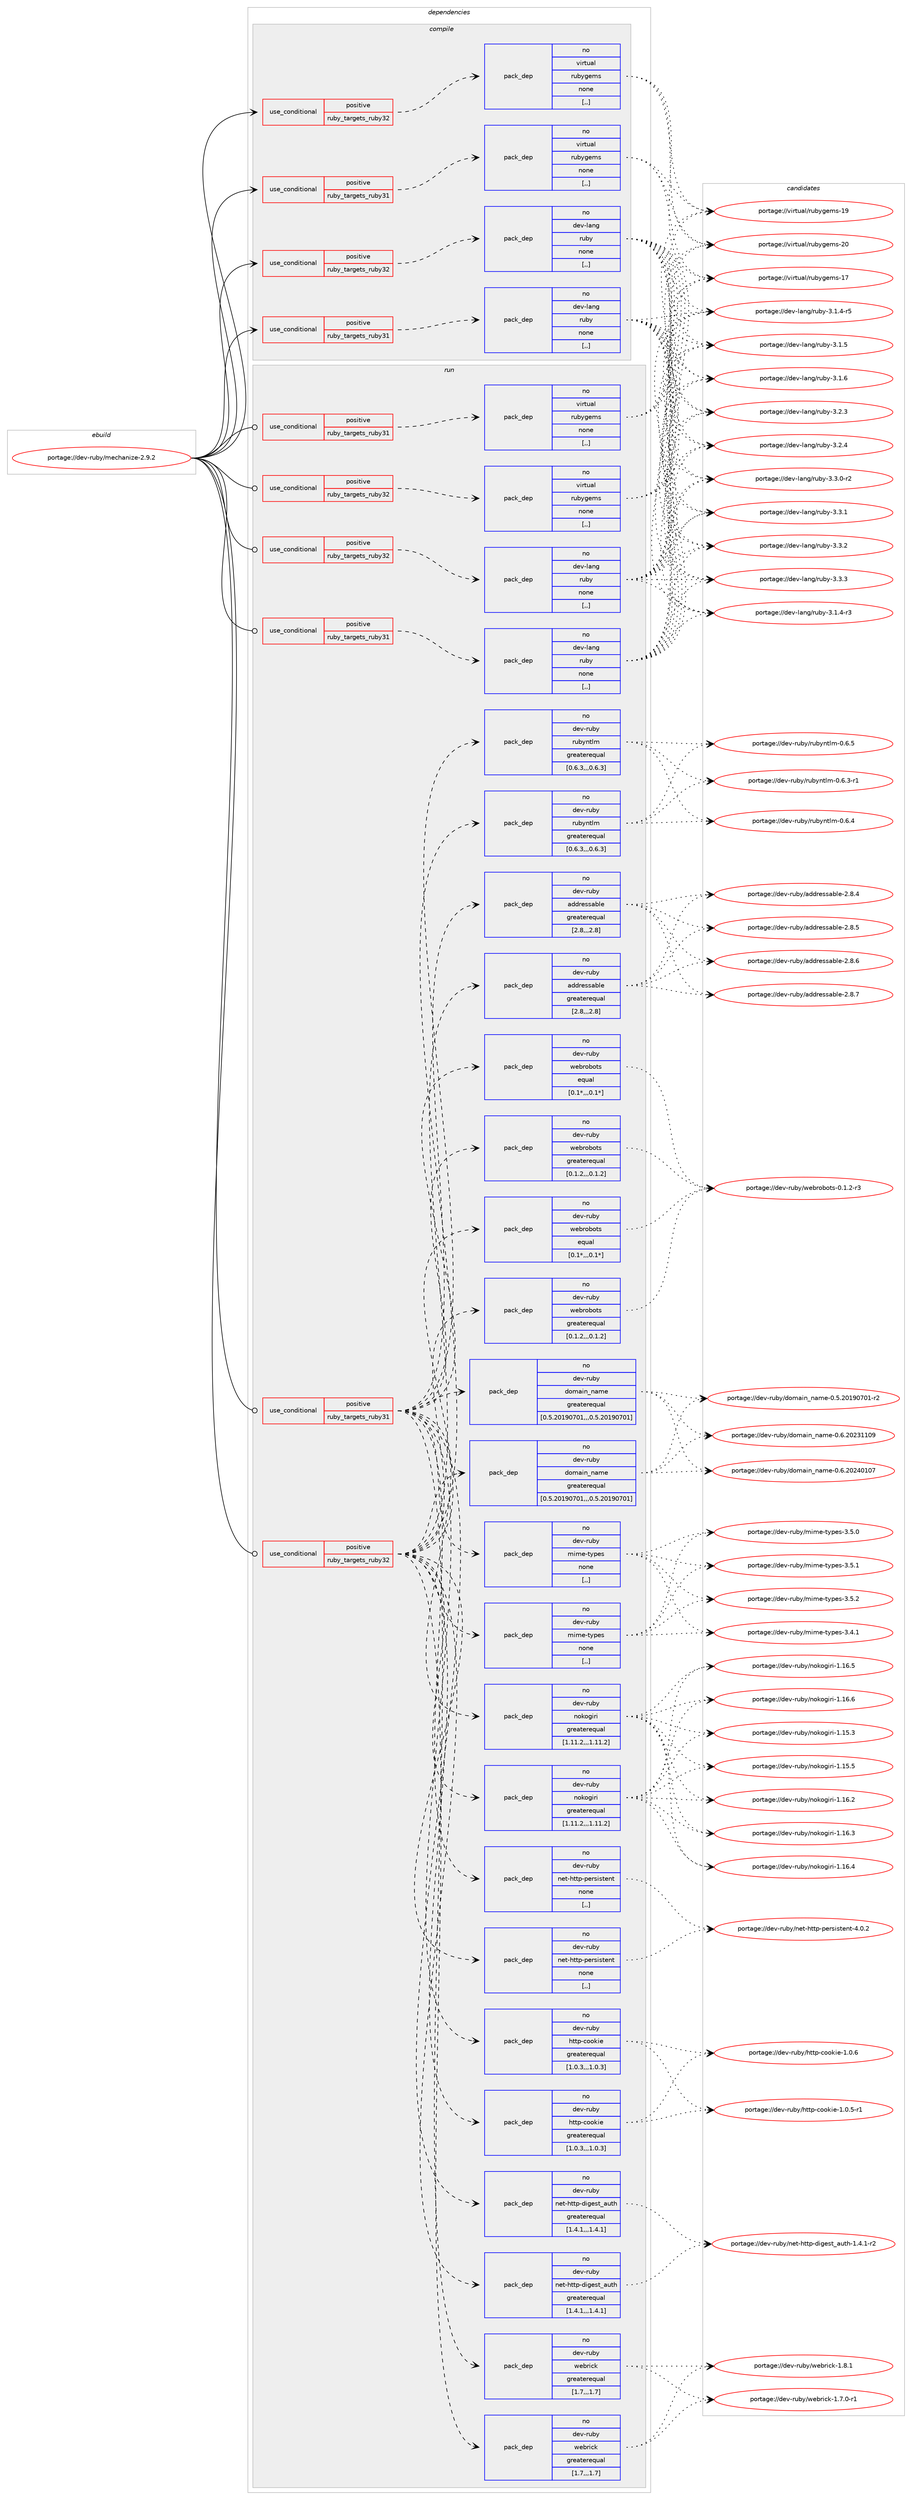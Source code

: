 digraph prolog {

# *************
# Graph options
# *************

newrank=true;
concentrate=true;
compound=true;
graph [rankdir=LR,fontname=Helvetica,fontsize=10,ranksep=1.5];#, ranksep=2.5, nodesep=0.2];
edge  [arrowhead=vee];
node  [fontname=Helvetica,fontsize=10];

# **********
# The ebuild
# **********

subgraph cluster_leftcol {
color=gray;
rank=same;
label=<<i>ebuild</i>>;
id [label="portage://dev-ruby/mechanize-2.9.2", color=red, width=4, href="../dev-ruby/mechanize-2.9.2.svg"];
}

# ****************
# The dependencies
# ****************

subgraph cluster_midcol {
color=gray;
label=<<i>dependencies</i>>;
subgraph cluster_compile {
fillcolor="#eeeeee";
style=filled;
label=<<i>compile</i>>;
subgraph cond49059 {
dependency185458 [label=<<TABLE BORDER="0" CELLBORDER="1" CELLSPACING="0" CELLPADDING="4"><TR><TD ROWSPAN="3" CELLPADDING="10">use_conditional</TD></TR><TR><TD>positive</TD></TR><TR><TD>ruby_targets_ruby31</TD></TR></TABLE>>, shape=none, color=red];
subgraph pack135093 {
dependency185459 [label=<<TABLE BORDER="0" CELLBORDER="1" CELLSPACING="0" CELLPADDING="4" WIDTH="220"><TR><TD ROWSPAN="6" CELLPADDING="30">pack_dep</TD></TR><TR><TD WIDTH="110">no</TD></TR><TR><TD>dev-lang</TD></TR><TR><TD>ruby</TD></TR><TR><TD>none</TD></TR><TR><TD>[,,]</TD></TR></TABLE>>, shape=none, color=blue];
}
dependency185458:e -> dependency185459:w [weight=20,style="dashed",arrowhead="vee"];
}
id:e -> dependency185458:w [weight=20,style="solid",arrowhead="vee"];
subgraph cond49060 {
dependency185460 [label=<<TABLE BORDER="0" CELLBORDER="1" CELLSPACING="0" CELLPADDING="4"><TR><TD ROWSPAN="3" CELLPADDING="10">use_conditional</TD></TR><TR><TD>positive</TD></TR><TR><TD>ruby_targets_ruby31</TD></TR></TABLE>>, shape=none, color=red];
subgraph pack135094 {
dependency185461 [label=<<TABLE BORDER="0" CELLBORDER="1" CELLSPACING="0" CELLPADDING="4" WIDTH="220"><TR><TD ROWSPAN="6" CELLPADDING="30">pack_dep</TD></TR><TR><TD WIDTH="110">no</TD></TR><TR><TD>virtual</TD></TR><TR><TD>rubygems</TD></TR><TR><TD>none</TD></TR><TR><TD>[,,]</TD></TR></TABLE>>, shape=none, color=blue];
}
dependency185460:e -> dependency185461:w [weight=20,style="dashed",arrowhead="vee"];
}
id:e -> dependency185460:w [weight=20,style="solid",arrowhead="vee"];
subgraph cond49061 {
dependency185462 [label=<<TABLE BORDER="0" CELLBORDER="1" CELLSPACING="0" CELLPADDING="4"><TR><TD ROWSPAN="3" CELLPADDING="10">use_conditional</TD></TR><TR><TD>positive</TD></TR><TR><TD>ruby_targets_ruby32</TD></TR></TABLE>>, shape=none, color=red];
subgraph pack135095 {
dependency185463 [label=<<TABLE BORDER="0" CELLBORDER="1" CELLSPACING="0" CELLPADDING="4" WIDTH="220"><TR><TD ROWSPAN="6" CELLPADDING="30">pack_dep</TD></TR><TR><TD WIDTH="110">no</TD></TR><TR><TD>dev-lang</TD></TR><TR><TD>ruby</TD></TR><TR><TD>none</TD></TR><TR><TD>[,,]</TD></TR></TABLE>>, shape=none, color=blue];
}
dependency185462:e -> dependency185463:w [weight=20,style="dashed",arrowhead="vee"];
}
id:e -> dependency185462:w [weight=20,style="solid",arrowhead="vee"];
subgraph cond49062 {
dependency185464 [label=<<TABLE BORDER="0" CELLBORDER="1" CELLSPACING="0" CELLPADDING="4"><TR><TD ROWSPAN="3" CELLPADDING="10">use_conditional</TD></TR><TR><TD>positive</TD></TR><TR><TD>ruby_targets_ruby32</TD></TR></TABLE>>, shape=none, color=red];
subgraph pack135096 {
dependency185465 [label=<<TABLE BORDER="0" CELLBORDER="1" CELLSPACING="0" CELLPADDING="4" WIDTH="220"><TR><TD ROWSPAN="6" CELLPADDING="30">pack_dep</TD></TR><TR><TD WIDTH="110">no</TD></TR><TR><TD>virtual</TD></TR><TR><TD>rubygems</TD></TR><TR><TD>none</TD></TR><TR><TD>[,,]</TD></TR></TABLE>>, shape=none, color=blue];
}
dependency185464:e -> dependency185465:w [weight=20,style="dashed",arrowhead="vee"];
}
id:e -> dependency185464:w [weight=20,style="solid",arrowhead="vee"];
}
subgraph cluster_compileandrun {
fillcolor="#eeeeee";
style=filled;
label=<<i>compile and run</i>>;
}
subgraph cluster_run {
fillcolor="#eeeeee";
style=filled;
label=<<i>run</i>>;
subgraph cond49063 {
dependency185466 [label=<<TABLE BORDER="0" CELLBORDER="1" CELLSPACING="0" CELLPADDING="4"><TR><TD ROWSPAN="3" CELLPADDING="10">use_conditional</TD></TR><TR><TD>positive</TD></TR><TR><TD>ruby_targets_ruby31</TD></TR></TABLE>>, shape=none, color=red];
subgraph pack135097 {
dependency185467 [label=<<TABLE BORDER="0" CELLBORDER="1" CELLSPACING="0" CELLPADDING="4" WIDTH="220"><TR><TD ROWSPAN="6" CELLPADDING="30">pack_dep</TD></TR><TR><TD WIDTH="110">no</TD></TR><TR><TD>dev-lang</TD></TR><TR><TD>ruby</TD></TR><TR><TD>none</TD></TR><TR><TD>[,,]</TD></TR></TABLE>>, shape=none, color=blue];
}
dependency185466:e -> dependency185467:w [weight=20,style="dashed",arrowhead="vee"];
}
id:e -> dependency185466:w [weight=20,style="solid",arrowhead="odot"];
subgraph cond49064 {
dependency185468 [label=<<TABLE BORDER="0" CELLBORDER="1" CELLSPACING="0" CELLPADDING="4"><TR><TD ROWSPAN="3" CELLPADDING="10">use_conditional</TD></TR><TR><TD>positive</TD></TR><TR><TD>ruby_targets_ruby31</TD></TR></TABLE>>, shape=none, color=red];
subgraph pack135098 {
dependency185469 [label=<<TABLE BORDER="0" CELLBORDER="1" CELLSPACING="0" CELLPADDING="4" WIDTH="220"><TR><TD ROWSPAN="6" CELLPADDING="30">pack_dep</TD></TR><TR><TD WIDTH="110">no</TD></TR><TR><TD>dev-ruby</TD></TR><TR><TD>addressable</TD></TR><TR><TD>greaterequal</TD></TR><TR><TD>[2.8,,,2.8]</TD></TR></TABLE>>, shape=none, color=blue];
}
dependency185468:e -> dependency185469:w [weight=20,style="dashed",arrowhead="vee"];
subgraph pack135099 {
dependency185470 [label=<<TABLE BORDER="0" CELLBORDER="1" CELLSPACING="0" CELLPADDING="4" WIDTH="220"><TR><TD ROWSPAN="6" CELLPADDING="30">pack_dep</TD></TR><TR><TD WIDTH="110">no</TD></TR><TR><TD>dev-ruby</TD></TR><TR><TD>domain_name</TD></TR><TR><TD>greaterequal</TD></TR><TR><TD>[0.5.20190701,,,0.5.20190701]</TD></TR></TABLE>>, shape=none, color=blue];
}
dependency185468:e -> dependency185470:w [weight=20,style="dashed",arrowhead="vee"];
subgraph pack135100 {
dependency185471 [label=<<TABLE BORDER="0" CELLBORDER="1" CELLSPACING="0" CELLPADDING="4" WIDTH="220"><TR><TD ROWSPAN="6" CELLPADDING="30">pack_dep</TD></TR><TR><TD WIDTH="110">no</TD></TR><TR><TD>dev-ruby</TD></TR><TR><TD>http-cookie</TD></TR><TR><TD>greaterequal</TD></TR><TR><TD>[1.0.3,,,1.0.3]</TD></TR></TABLE>>, shape=none, color=blue];
}
dependency185468:e -> dependency185471:w [weight=20,style="dashed",arrowhead="vee"];
subgraph pack135101 {
dependency185472 [label=<<TABLE BORDER="0" CELLBORDER="1" CELLSPACING="0" CELLPADDING="4" WIDTH="220"><TR><TD ROWSPAN="6" CELLPADDING="30">pack_dep</TD></TR><TR><TD WIDTH="110">no</TD></TR><TR><TD>dev-ruby</TD></TR><TR><TD>mime-types</TD></TR><TR><TD>none</TD></TR><TR><TD>[,,]</TD></TR></TABLE>>, shape=none, color=blue];
}
dependency185468:e -> dependency185472:w [weight=20,style="dashed",arrowhead="vee"];
subgraph pack135102 {
dependency185473 [label=<<TABLE BORDER="0" CELLBORDER="1" CELLSPACING="0" CELLPADDING="4" WIDTH="220"><TR><TD ROWSPAN="6" CELLPADDING="30">pack_dep</TD></TR><TR><TD WIDTH="110">no</TD></TR><TR><TD>dev-ruby</TD></TR><TR><TD>net-http-digest_auth</TD></TR><TR><TD>greaterequal</TD></TR><TR><TD>[1.4.1,,,1.4.1]</TD></TR></TABLE>>, shape=none, color=blue];
}
dependency185468:e -> dependency185473:w [weight=20,style="dashed",arrowhead="vee"];
subgraph pack135103 {
dependency185474 [label=<<TABLE BORDER="0" CELLBORDER="1" CELLSPACING="0" CELLPADDING="4" WIDTH="220"><TR><TD ROWSPAN="6" CELLPADDING="30">pack_dep</TD></TR><TR><TD WIDTH="110">no</TD></TR><TR><TD>dev-ruby</TD></TR><TR><TD>net-http-persistent</TD></TR><TR><TD>none</TD></TR><TR><TD>[,,]</TD></TR></TABLE>>, shape=none, color=blue];
}
dependency185468:e -> dependency185474:w [weight=20,style="dashed",arrowhead="vee"];
subgraph pack135104 {
dependency185475 [label=<<TABLE BORDER="0" CELLBORDER="1" CELLSPACING="0" CELLPADDING="4" WIDTH="220"><TR><TD ROWSPAN="6" CELLPADDING="30">pack_dep</TD></TR><TR><TD WIDTH="110">no</TD></TR><TR><TD>dev-ruby</TD></TR><TR><TD>nokogiri</TD></TR><TR><TD>greaterequal</TD></TR><TR><TD>[1.11.2,,,1.11.2]</TD></TR></TABLE>>, shape=none, color=blue];
}
dependency185468:e -> dependency185475:w [weight=20,style="dashed",arrowhead="vee"];
subgraph pack135105 {
dependency185476 [label=<<TABLE BORDER="0" CELLBORDER="1" CELLSPACING="0" CELLPADDING="4" WIDTH="220"><TR><TD ROWSPAN="6" CELLPADDING="30">pack_dep</TD></TR><TR><TD WIDTH="110">no</TD></TR><TR><TD>dev-ruby</TD></TR><TR><TD>rubyntlm</TD></TR><TR><TD>greaterequal</TD></TR><TR><TD>[0.6.3,,,0.6.3]</TD></TR></TABLE>>, shape=none, color=blue];
}
dependency185468:e -> dependency185476:w [weight=20,style="dashed",arrowhead="vee"];
subgraph pack135106 {
dependency185477 [label=<<TABLE BORDER="0" CELLBORDER="1" CELLSPACING="0" CELLPADDING="4" WIDTH="220"><TR><TD ROWSPAN="6" CELLPADDING="30">pack_dep</TD></TR><TR><TD WIDTH="110">no</TD></TR><TR><TD>dev-ruby</TD></TR><TR><TD>webrick</TD></TR><TR><TD>greaterequal</TD></TR><TR><TD>[1.7,,,1.7]</TD></TR></TABLE>>, shape=none, color=blue];
}
dependency185468:e -> dependency185477:w [weight=20,style="dashed",arrowhead="vee"];
subgraph pack135107 {
dependency185478 [label=<<TABLE BORDER="0" CELLBORDER="1" CELLSPACING="0" CELLPADDING="4" WIDTH="220"><TR><TD ROWSPAN="6" CELLPADDING="30">pack_dep</TD></TR><TR><TD WIDTH="110">no</TD></TR><TR><TD>dev-ruby</TD></TR><TR><TD>webrobots</TD></TR><TR><TD>greaterequal</TD></TR><TR><TD>[0.1.2,,,0.1.2]</TD></TR></TABLE>>, shape=none, color=blue];
}
dependency185468:e -> dependency185478:w [weight=20,style="dashed",arrowhead="vee"];
subgraph pack135108 {
dependency185479 [label=<<TABLE BORDER="0" CELLBORDER="1" CELLSPACING="0" CELLPADDING="4" WIDTH="220"><TR><TD ROWSPAN="6" CELLPADDING="30">pack_dep</TD></TR><TR><TD WIDTH="110">no</TD></TR><TR><TD>dev-ruby</TD></TR><TR><TD>webrobots</TD></TR><TR><TD>equal</TD></TR><TR><TD>[0.1*,,,0.1*]</TD></TR></TABLE>>, shape=none, color=blue];
}
dependency185468:e -> dependency185479:w [weight=20,style="dashed",arrowhead="vee"];
}
id:e -> dependency185468:w [weight=20,style="solid",arrowhead="odot"];
subgraph cond49065 {
dependency185480 [label=<<TABLE BORDER="0" CELLBORDER="1" CELLSPACING="0" CELLPADDING="4"><TR><TD ROWSPAN="3" CELLPADDING="10">use_conditional</TD></TR><TR><TD>positive</TD></TR><TR><TD>ruby_targets_ruby31</TD></TR></TABLE>>, shape=none, color=red];
subgraph pack135109 {
dependency185481 [label=<<TABLE BORDER="0" CELLBORDER="1" CELLSPACING="0" CELLPADDING="4" WIDTH="220"><TR><TD ROWSPAN="6" CELLPADDING="30">pack_dep</TD></TR><TR><TD WIDTH="110">no</TD></TR><TR><TD>virtual</TD></TR><TR><TD>rubygems</TD></TR><TR><TD>none</TD></TR><TR><TD>[,,]</TD></TR></TABLE>>, shape=none, color=blue];
}
dependency185480:e -> dependency185481:w [weight=20,style="dashed",arrowhead="vee"];
}
id:e -> dependency185480:w [weight=20,style="solid",arrowhead="odot"];
subgraph cond49066 {
dependency185482 [label=<<TABLE BORDER="0" CELLBORDER="1" CELLSPACING="0" CELLPADDING="4"><TR><TD ROWSPAN="3" CELLPADDING="10">use_conditional</TD></TR><TR><TD>positive</TD></TR><TR><TD>ruby_targets_ruby32</TD></TR></TABLE>>, shape=none, color=red];
subgraph pack135110 {
dependency185483 [label=<<TABLE BORDER="0" CELLBORDER="1" CELLSPACING="0" CELLPADDING="4" WIDTH="220"><TR><TD ROWSPAN="6" CELLPADDING="30">pack_dep</TD></TR><TR><TD WIDTH="110">no</TD></TR><TR><TD>dev-lang</TD></TR><TR><TD>ruby</TD></TR><TR><TD>none</TD></TR><TR><TD>[,,]</TD></TR></TABLE>>, shape=none, color=blue];
}
dependency185482:e -> dependency185483:w [weight=20,style="dashed",arrowhead="vee"];
}
id:e -> dependency185482:w [weight=20,style="solid",arrowhead="odot"];
subgraph cond49067 {
dependency185484 [label=<<TABLE BORDER="0" CELLBORDER="1" CELLSPACING="0" CELLPADDING="4"><TR><TD ROWSPAN="3" CELLPADDING="10">use_conditional</TD></TR><TR><TD>positive</TD></TR><TR><TD>ruby_targets_ruby32</TD></TR></TABLE>>, shape=none, color=red];
subgraph pack135111 {
dependency185485 [label=<<TABLE BORDER="0" CELLBORDER="1" CELLSPACING="0" CELLPADDING="4" WIDTH="220"><TR><TD ROWSPAN="6" CELLPADDING="30">pack_dep</TD></TR><TR><TD WIDTH="110">no</TD></TR><TR><TD>dev-ruby</TD></TR><TR><TD>addressable</TD></TR><TR><TD>greaterequal</TD></TR><TR><TD>[2.8,,,2.8]</TD></TR></TABLE>>, shape=none, color=blue];
}
dependency185484:e -> dependency185485:w [weight=20,style="dashed",arrowhead="vee"];
subgraph pack135112 {
dependency185486 [label=<<TABLE BORDER="0" CELLBORDER="1" CELLSPACING="0" CELLPADDING="4" WIDTH="220"><TR><TD ROWSPAN="6" CELLPADDING="30">pack_dep</TD></TR><TR><TD WIDTH="110">no</TD></TR><TR><TD>dev-ruby</TD></TR><TR><TD>domain_name</TD></TR><TR><TD>greaterequal</TD></TR><TR><TD>[0.5.20190701,,,0.5.20190701]</TD></TR></TABLE>>, shape=none, color=blue];
}
dependency185484:e -> dependency185486:w [weight=20,style="dashed",arrowhead="vee"];
subgraph pack135113 {
dependency185487 [label=<<TABLE BORDER="0" CELLBORDER="1" CELLSPACING="0" CELLPADDING="4" WIDTH="220"><TR><TD ROWSPAN="6" CELLPADDING="30">pack_dep</TD></TR><TR><TD WIDTH="110">no</TD></TR><TR><TD>dev-ruby</TD></TR><TR><TD>http-cookie</TD></TR><TR><TD>greaterequal</TD></TR><TR><TD>[1.0.3,,,1.0.3]</TD></TR></TABLE>>, shape=none, color=blue];
}
dependency185484:e -> dependency185487:w [weight=20,style="dashed",arrowhead="vee"];
subgraph pack135114 {
dependency185488 [label=<<TABLE BORDER="0" CELLBORDER="1" CELLSPACING="0" CELLPADDING="4" WIDTH="220"><TR><TD ROWSPAN="6" CELLPADDING="30">pack_dep</TD></TR><TR><TD WIDTH="110">no</TD></TR><TR><TD>dev-ruby</TD></TR><TR><TD>mime-types</TD></TR><TR><TD>none</TD></TR><TR><TD>[,,]</TD></TR></TABLE>>, shape=none, color=blue];
}
dependency185484:e -> dependency185488:w [weight=20,style="dashed",arrowhead="vee"];
subgraph pack135115 {
dependency185489 [label=<<TABLE BORDER="0" CELLBORDER="1" CELLSPACING="0" CELLPADDING="4" WIDTH="220"><TR><TD ROWSPAN="6" CELLPADDING="30">pack_dep</TD></TR><TR><TD WIDTH="110">no</TD></TR><TR><TD>dev-ruby</TD></TR><TR><TD>net-http-digest_auth</TD></TR><TR><TD>greaterequal</TD></TR><TR><TD>[1.4.1,,,1.4.1]</TD></TR></TABLE>>, shape=none, color=blue];
}
dependency185484:e -> dependency185489:w [weight=20,style="dashed",arrowhead="vee"];
subgraph pack135116 {
dependency185490 [label=<<TABLE BORDER="0" CELLBORDER="1" CELLSPACING="0" CELLPADDING="4" WIDTH="220"><TR><TD ROWSPAN="6" CELLPADDING="30">pack_dep</TD></TR><TR><TD WIDTH="110">no</TD></TR><TR><TD>dev-ruby</TD></TR><TR><TD>net-http-persistent</TD></TR><TR><TD>none</TD></TR><TR><TD>[,,]</TD></TR></TABLE>>, shape=none, color=blue];
}
dependency185484:e -> dependency185490:w [weight=20,style="dashed",arrowhead="vee"];
subgraph pack135117 {
dependency185491 [label=<<TABLE BORDER="0" CELLBORDER="1" CELLSPACING="0" CELLPADDING="4" WIDTH="220"><TR><TD ROWSPAN="6" CELLPADDING="30">pack_dep</TD></TR><TR><TD WIDTH="110">no</TD></TR><TR><TD>dev-ruby</TD></TR><TR><TD>nokogiri</TD></TR><TR><TD>greaterequal</TD></TR><TR><TD>[1.11.2,,,1.11.2]</TD></TR></TABLE>>, shape=none, color=blue];
}
dependency185484:e -> dependency185491:w [weight=20,style="dashed",arrowhead="vee"];
subgraph pack135118 {
dependency185492 [label=<<TABLE BORDER="0" CELLBORDER="1" CELLSPACING="0" CELLPADDING="4" WIDTH="220"><TR><TD ROWSPAN="6" CELLPADDING="30">pack_dep</TD></TR><TR><TD WIDTH="110">no</TD></TR><TR><TD>dev-ruby</TD></TR><TR><TD>rubyntlm</TD></TR><TR><TD>greaterequal</TD></TR><TR><TD>[0.6.3,,,0.6.3]</TD></TR></TABLE>>, shape=none, color=blue];
}
dependency185484:e -> dependency185492:w [weight=20,style="dashed",arrowhead="vee"];
subgraph pack135119 {
dependency185493 [label=<<TABLE BORDER="0" CELLBORDER="1" CELLSPACING="0" CELLPADDING="4" WIDTH="220"><TR><TD ROWSPAN="6" CELLPADDING="30">pack_dep</TD></TR><TR><TD WIDTH="110">no</TD></TR><TR><TD>dev-ruby</TD></TR><TR><TD>webrick</TD></TR><TR><TD>greaterequal</TD></TR><TR><TD>[1.7,,,1.7]</TD></TR></TABLE>>, shape=none, color=blue];
}
dependency185484:e -> dependency185493:w [weight=20,style="dashed",arrowhead="vee"];
subgraph pack135120 {
dependency185494 [label=<<TABLE BORDER="0" CELLBORDER="1" CELLSPACING="0" CELLPADDING="4" WIDTH="220"><TR><TD ROWSPAN="6" CELLPADDING="30">pack_dep</TD></TR><TR><TD WIDTH="110">no</TD></TR><TR><TD>dev-ruby</TD></TR><TR><TD>webrobots</TD></TR><TR><TD>greaterequal</TD></TR><TR><TD>[0.1.2,,,0.1.2]</TD></TR></TABLE>>, shape=none, color=blue];
}
dependency185484:e -> dependency185494:w [weight=20,style="dashed",arrowhead="vee"];
subgraph pack135121 {
dependency185495 [label=<<TABLE BORDER="0" CELLBORDER="1" CELLSPACING="0" CELLPADDING="4" WIDTH="220"><TR><TD ROWSPAN="6" CELLPADDING="30">pack_dep</TD></TR><TR><TD WIDTH="110">no</TD></TR><TR><TD>dev-ruby</TD></TR><TR><TD>webrobots</TD></TR><TR><TD>equal</TD></TR><TR><TD>[0.1*,,,0.1*]</TD></TR></TABLE>>, shape=none, color=blue];
}
dependency185484:e -> dependency185495:w [weight=20,style="dashed",arrowhead="vee"];
}
id:e -> dependency185484:w [weight=20,style="solid",arrowhead="odot"];
subgraph cond49068 {
dependency185496 [label=<<TABLE BORDER="0" CELLBORDER="1" CELLSPACING="0" CELLPADDING="4"><TR><TD ROWSPAN="3" CELLPADDING="10">use_conditional</TD></TR><TR><TD>positive</TD></TR><TR><TD>ruby_targets_ruby32</TD></TR></TABLE>>, shape=none, color=red];
subgraph pack135122 {
dependency185497 [label=<<TABLE BORDER="0" CELLBORDER="1" CELLSPACING="0" CELLPADDING="4" WIDTH="220"><TR><TD ROWSPAN="6" CELLPADDING="30">pack_dep</TD></TR><TR><TD WIDTH="110">no</TD></TR><TR><TD>virtual</TD></TR><TR><TD>rubygems</TD></TR><TR><TD>none</TD></TR><TR><TD>[,,]</TD></TR></TABLE>>, shape=none, color=blue];
}
dependency185496:e -> dependency185497:w [weight=20,style="dashed",arrowhead="vee"];
}
id:e -> dependency185496:w [weight=20,style="solid",arrowhead="odot"];
}
}

# **************
# The candidates
# **************

subgraph cluster_choices {
rank=same;
color=gray;
label=<<i>candidates</i>>;

subgraph choice135093 {
color=black;
nodesep=1;
choice100101118451089711010347114117981214551464946524511451 [label="portage://dev-lang/ruby-3.1.4-r3", color=red, width=4,href="../dev-lang/ruby-3.1.4-r3.svg"];
choice100101118451089711010347114117981214551464946524511453 [label="portage://dev-lang/ruby-3.1.4-r5", color=red, width=4,href="../dev-lang/ruby-3.1.4-r5.svg"];
choice10010111845108971101034711411798121455146494653 [label="portage://dev-lang/ruby-3.1.5", color=red, width=4,href="../dev-lang/ruby-3.1.5.svg"];
choice10010111845108971101034711411798121455146494654 [label="portage://dev-lang/ruby-3.1.6", color=red, width=4,href="../dev-lang/ruby-3.1.6.svg"];
choice10010111845108971101034711411798121455146504651 [label="portage://dev-lang/ruby-3.2.3", color=red, width=4,href="../dev-lang/ruby-3.2.3.svg"];
choice10010111845108971101034711411798121455146504652 [label="portage://dev-lang/ruby-3.2.4", color=red, width=4,href="../dev-lang/ruby-3.2.4.svg"];
choice100101118451089711010347114117981214551465146484511450 [label="portage://dev-lang/ruby-3.3.0-r2", color=red, width=4,href="../dev-lang/ruby-3.3.0-r2.svg"];
choice10010111845108971101034711411798121455146514649 [label="portage://dev-lang/ruby-3.3.1", color=red, width=4,href="../dev-lang/ruby-3.3.1.svg"];
choice10010111845108971101034711411798121455146514650 [label="portage://dev-lang/ruby-3.3.2", color=red, width=4,href="../dev-lang/ruby-3.3.2.svg"];
choice10010111845108971101034711411798121455146514651 [label="portage://dev-lang/ruby-3.3.3", color=red, width=4,href="../dev-lang/ruby-3.3.3.svg"];
dependency185459:e -> choice100101118451089711010347114117981214551464946524511451:w [style=dotted,weight="100"];
dependency185459:e -> choice100101118451089711010347114117981214551464946524511453:w [style=dotted,weight="100"];
dependency185459:e -> choice10010111845108971101034711411798121455146494653:w [style=dotted,weight="100"];
dependency185459:e -> choice10010111845108971101034711411798121455146494654:w [style=dotted,weight="100"];
dependency185459:e -> choice10010111845108971101034711411798121455146504651:w [style=dotted,weight="100"];
dependency185459:e -> choice10010111845108971101034711411798121455146504652:w [style=dotted,weight="100"];
dependency185459:e -> choice100101118451089711010347114117981214551465146484511450:w [style=dotted,weight="100"];
dependency185459:e -> choice10010111845108971101034711411798121455146514649:w [style=dotted,weight="100"];
dependency185459:e -> choice10010111845108971101034711411798121455146514650:w [style=dotted,weight="100"];
dependency185459:e -> choice10010111845108971101034711411798121455146514651:w [style=dotted,weight="100"];
}
subgraph choice135094 {
color=black;
nodesep=1;
choice118105114116117971084711411798121103101109115454955 [label="portage://virtual/rubygems-17", color=red, width=4,href="../virtual/rubygems-17.svg"];
choice118105114116117971084711411798121103101109115454957 [label="portage://virtual/rubygems-19", color=red, width=4,href="../virtual/rubygems-19.svg"];
choice118105114116117971084711411798121103101109115455048 [label="portage://virtual/rubygems-20", color=red, width=4,href="../virtual/rubygems-20.svg"];
dependency185461:e -> choice118105114116117971084711411798121103101109115454955:w [style=dotted,weight="100"];
dependency185461:e -> choice118105114116117971084711411798121103101109115454957:w [style=dotted,weight="100"];
dependency185461:e -> choice118105114116117971084711411798121103101109115455048:w [style=dotted,weight="100"];
}
subgraph choice135095 {
color=black;
nodesep=1;
choice100101118451089711010347114117981214551464946524511451 [label="portage://dev-lang/ruby-3.1.4-r3", color=red, width=4,href="../dev-lang/ruby-3.1.4-r3.svg"];
choice100101118451089711010347114117981214551464946524511453 [label="portage://dev-lang/ruby-3.1.4-r5", color=red, width=4,href="../dev-lang/ruby-3.1.4-r5.svg"];
choice10010111845108971101034711411798121455146494653 [label="portage://dev-lang/ruby-3.1.5", color=red, width=4,href="../dev-lang/ruby-3.1.5.svg"];
choice10010111845108971101034711411798121455146494654 [label="portage://dev-lang/ruby-3.1.6", color=red, width=4,href="../dev-lang/ruby-3.1.6.svg"];
choice10010111845108971101034711411798121455146504651 [label="portage://dev-lang/ruby-3.2.3", color=red, width=4,href="../dev-lang/ruby-3.2.3.svg"];
choice10010111845108971101034711411798121455146504652 [label="portage://dev-lang/ruby-3.2.4", color=red, width=4,href="../dev-lang/ruby-3.2.4.svg"];
choice100101118451089711010347114117981214551465146484511450 [label="portage://dev-lang/ruby-3.3.0-r2", color=red, width=4,href="../dev-lang/ruby-3.3.0-r2.svg"];
choice10010111845108971101034711411798121455146514649 [label="portage://dev-lang/ruby-3.3.1", color=red, width=4,href="../dev-lang/ruby-3.3.1.svg"];
choice10010111845108971101034711411798121455146514650 [label="portage://dev-lang/ruby-3.3.2", color=red, width=4,href="../dev-lang/ruby-3.3.2.svg"];
choice10010111845108971101034711411798121455146514651 [label="portage://dev-lang/ruby-3.3.3", color=red, width=4,href="../dev-lang/ruby-3.3.3.svg"];
dependency185463:e -> choice100101118451089711010347114117981214551464946524511451:w [style=dotted,weight="100"];
dependency185463:e -> choice100101118451089711010347114117981214551464946524511453:w [style=dotted,weight="100"];
dependency185463:e -> choice10010111845108971101034711411798121455146494653:w [style=dotted,weight="100"];
dependency185463:e -> choice10010111845108971101034711411798121455146494654:w [style=dotted,weight="100"];
dependency185463:e -> choice10010111845108971101034711411798121455146504651:w [style=dotted,weight="100"];
dependency185463:e -> choice10010111845108971101034711411798121455146504652:w [style=dotted,weight="100"];
dependency185463:e -> choice100101118451089711010347114117981214551465146484511450:w [style=dotted,weight="100"];
dependency185463:e -> choice10010111845108971101034711411798121455146514649:w [style=dotted,weight="100"];
dependency185463:e -> choice10010111845108971101034711411798121455146514650:w [style=dotted,weight="100"];
dependency185463:e -> choice10010111845108971101034711411798121455146514651:w [style=dotted,weight="100"];
}
subgraph choice135096 {
color=black;
nodesep=1;
choice118105114116117971084711411798121103101109115454955 [label="portage://virtual/rubygems-17", color=red, width=4,href="../virtual/rubygems-17.svg"];
choice118105114116117971084711411798121103101109115454957 [label="portage://virtual/rubygems-19", color=red, width=4,href="../virtual/rubygems-19.svg"];
choice118105114116117971084711411798121103101109115455048 [label="portage://virtual/rubygems-20", color=red, width=4,href="../virtual/rubygems-20.svg"];
dependency185465:e -> choice118105114116117971084711411798121103101109115454955:w [style=dotted,weight="100"];
dependency185465:e -> choice118105114116117971084711411798121103101109115454957:w [style=dotted,weight="100"];
dependency185465:e -> choice118105114116117971084711411798121103101109115455048:w [style=dotted,weight="100"];
}
subgraph choice135097 {
color=black;
nodesep=1;
choice100101118451089711010347114117981214551464946524511451 [label="portage://dev-lang/ruby-3.1.4-r3", color=red, width=4,href="../dev-lang/ruby-3.1.4-r3.svg"];
choice100101118451089711010347114117981214551464946524511453 [label="portage://dev-lang/ruby-3.1.4-r5", color=red, width=4,href="../dev-lang/ruby-3.1.4-r5.svg"];
choice10010111845108971101034711411798121455146494653 [label="portage://dev-lang/ruby-3.1.5", color=red, width=4,href="../dev-lang/ruby-3.1.5.svg"];
choice10010111845108971101034711411798121455146494654 [label="portage://dev-lang/ruby-3.1.6", color=red, width=4,href="../dev-lang/ruby-3.1.6.svg"];
choice10010111845108971101034711411798121455146504651 [label="portage://dev-lang/ruby-3.2.3", color=red, width=4,href="../dev-lang/ruby-3.2.3.svg"];
choice10010111845108971101034711411798121455146504652 [label="portage://dev-lang/ruby-3.2.4", color=red, width=4,href="../dev-lang/ruby-3.2.4.svg"];
choice100101118451089711010347114117981214551465146484511450 [label="portage://dev-lang/ruby-3.3.0-r2", color=red, width=4,href="../dev-lang/ruby-3.3.0-r2.svg"];
choice10010111845108971101034711411798121455146514649 [label="portage://dev-lang/ruby-3.3.1", color=red, width=4,href="../dev-lang/ruby-3.3.1.svg"];
choice10010111845108971101034711411798121455146514650 [label="portage://dev-lang/ruby-3.3.2", color=red, width=4,href="../dev-lang/ruby-3.3.2.svg"];
choice10010111845108971101034711411798121455146514651 [label="portage://dev-lang/ruby-3.3.3", color=red, width=4,href="../dev-lang/ruby-3.3.3.svg"];
dependency185467:e -> choice100101118451089711010347114117981214551464946524511451:w [style=dotted,weight="100"];
dependency185467:e -> choice100101118451089711010347114117981214551464946524511453:w [style=dotted,weight="100"];
dependency185467:e -> choice10010111845108971101034711411798121455146494653:w [style=dotted,weight="100"];
dependency185467:e -> choice10010111845108971101034711411798121455146494654:w [style=dotted,weight="100"];
dependency185467:e -> choice10010111845108971101034711411798121455146504651:w [style=dotted,weight="100"];
dependency185467:e -> choice10010111845108971101034711411798121455146504652:w [style=dotted,weight="100"];
dependency185467:e -> choice100101118451089711010347114117981214551465146484511450:w [style=dotted,weight="100"];
dependency185467:e -> choice10010111845108971101034711411798121455146514649:w [style=dotted,weight="100"];
dependency185467:e -> choice10010111845108971101034711411798121455146514650:w [style=dotted,weight="100"];
dependency185467:e -> choice10010111845108971101034711411798121455146514651:w [style=dotted,weight="100"];
}
subgraph choice135098 {
color=black;
nodesep=1;
choice100101118451141179812147971001001141011151159798108101455046564652 [label="portage://dev-ruby/addressable-2.8.4", color=red, width=4,href="../dev-ruby/addressable-2.8.4.svg"];
choice100101118451141179812147971001001141011151159798108101455046564653 [label="portage://dev-ruby/addressable-2.8.5", color=red, width=4,href="../dev-ruby/addressable-2.8.5.svg"];
choice100101118451141179812147971001001141011151159798108101455046564654 [label="portage://dev-ruby/addressable-2.8.6", color=red, width=4,href="../dev-ruby/addressable-2.8.6.svg"];
choice100101118451141179812147971001001141011151159798108101455046564655 [label="portage://dev-ruby/addressable-2.8.7", color=red, width=4,href="../dev-ruby/addressable-2.8.7.svg"];
dependency185469:e -> choice100101118451141179812147971001001141011151159798108101455046564652:w [style=dotted,weight="100"];
dependency185469:e -> choice100101118451141179812147971001001141011151159798108101455046564653:w [style=dotted,weight="100"];
dependency185469:e -> choice100101118451141179812147971001001141011151159798108101455046564654:w [style=dotted,weight="100"];
dependency185469:e -> choice100101118451141179812147971001001141011151159798108101455046564655:w [style=dotted,weight="100"];
}
subgraph choice135099 {
color=black;
nodesep=1;
choice100101118451141179812147100111109971051109511097109101454846534650484957485548494511450 [label="portage://dev-ruby/domain_name-0.5.20190701-r2", color=red, width=4,href="../dev-ruby/domain_name-0.5.20190701-r2.svg"];
choice10010111845114117981214710011110997105110951109710910145484654465048505149494857 [label="portage://dev-ruby/domain_name-0.6.20231109", color=red, width=4,href="../dev-ruby/domain_name-0.6.20231109.svg"];
choice10010111845114117981214710011110997105110951109710910145484654465048505248494855 [label="portage://dev-ruby/domain_name-0.6.20240107", color=red, width=4,href="../dev-ruby/domain_name-0.6.20240107.svg"];
dependency185470:e -> choice100101118451141179812147100111109971051109511097109101454846534650484957485548494511450:w [style=dotted,weight="100"];
dependency185470:e -> choice10010111845114117981214710011110997105110951109710910145484654465048505149494857:w [style=dotted,weight="100"];
dependency185470:e -> choice10010111845114117981214710011110997105110951109710910145484654465048505248494855:w [style=dotted,weight="100"];
}
subgraph choice135100 {
color=black;
nodesep=1;
choice10010111845114117981214710411611611245991111111071051014549464846534511449 [label="portage://dev-ruby/http-cookie-1.0.5-r1", color=red, width=4,href="../dev-ruby/http-cookie-1.0.5-r1.svg"];
choice1001011184511411798121471041161161124599111111107105101454946484654 [label="portage://dev-ruby/http-cookie-1.0.6", color=red, width=4,href="../dev-ruby/http-cookie-1.0.6.svg"];
dependency185471:e -> choice10010111845114117981214710411611611245991111111071051014549464846534511449:w [style=dotted,weight="100"];
dependency185471:e -> choice1001011184511411798121471041161161124599111111107105101454946484654:w [style=dotted,weight="100"];
}
subgraph choice135101 {
color=black;
nodesep=1;
choice10010111845114117981214710910510910145116121112101115455146524649 [label="portage://dev-ruby/mime-types-3.4.1", color=red, width=4,href="../dev-ruby/mime-types-3.4.1.svg"];
choice10010111845114117981214710910510910145116121112101115455146534648 [label="portage://dev-ruby/mime-types-3.5.0", color=red, width=4,href="../dev-ruby/mime-types-3.5.0.svg"];
choice10010111845114117981214710910510910145116121112101115455146534649 [label="portage://dev-ruby/mime-types-3.5.1", color=red, width=4,href="../dev-ruby/mime-types-3.5.1.svg"];
choice10010111845114117981214710910510910145116121112101115455146534650 [label="portage://dev-ruby/mime-types-3.5.2", color=red, width=4,href="../dev-ruby/mime-types-3.5.2.svg"];
dependency185472:e -> choice10010111845114117981214710910510910145116121112101115455146524649:w [style=dotted,weight="100"];
dependency185472:e -> choice10010111845114117981214710910510910145116121112101115455146534648:w [style=dotted,weight="100"];
dependency185472:e -> choice10010111845114117981214710910510910145116121112101115455146534649:w [style=dotted,weight="100"];
dependency185472:e -> choice10010111845114117981214710910510910145116121112101115455146534650:w [style=dotted,weight="100"];
}
subgraph choice135102 {
color=black;
nodesep=1;
choice100101118451141179812147110101116451041161161124510010510310111511695971171161044549465246494511450 [label="portage://dev-ruby/net-http-digest_auth-1.4.1-r2", color=red, width=4,href="../dev-ruby/net-http-digest_auth-1.4.1-r2.svg"];
dependency185473:e -> choice100101118451141179812147110101116451041161161124510010510310111511695971171161044549465246494511450:w [style=dotted,weight="100"];
}
subgraph choice135103 {
color=black;
nodesep=1;
choice1001011184511411798121471101011164510411611611245112101114115105115116101110116455246484650 [label="portage://dev-ruby/net-http-persistent-4.0.2", color=red, width=4,href="../dev-ruby/net-http-persistent-4.0.2.svg"];
dependency185474:e -> choice1001011184511411798121471101011164510411611611245112101114115105115116101110116455246484650:w [style=dotted,weight="100"];
}
subgraph choice135104 {
color=black;
nodesep=1;
choice10010111845114117981214711011110711110310511410545494649534651 [label="portage://dev-ruby/nokogiri-1.15.3", color=red, width=4,href="../dev-ruby/nokogiri-1.15.3.svg"];
choice10010111845114117981214711011110711110310511410545494649534653 [label="portage://dev-ruby/nokogiri-1.15.5", color=red, width=4,href="../dev-ruby/nokogiri-1.15.5.svg"];
choice10010111845114117981214711011110711110310511410545494649544650 [label="portage://dev-ruby/nokogiri-1.16.2", color=red, width=4,href="../dev-ruby/nokogiri-1.16.2.svg"];
choice10010111845114117981214711011110711110310511410545494649544651 [label="portage://dev-ruby/nokogiri-1.16.3", color=red, width=4,href="../dev-ruby/nokogiri-1.16.3.svg"];
choice10010111845114117981214711011110711110310511410545494649544652 [label="portage://dev-ruby/nokogiri-1.16.4", color=red, width=4,href="../dev-ruby/nokogiri-1.16.4.svg"];
choice10010111845114117981214711011110711110310511410545494649544653 [label="portage://dev-ruby/nokogiri-1.16.5", color=red, width=4,href="../dev-ruby/nokogiri-1.16.5.svg"];
choice10010111845114117981214711011110711110310511410545494649544654 [label="portage://dev-ruby/nokogiri-1.16.6", color=red, width=4,href="../dev-ruby/nokogiri-1.16.6.svg"];
dependency185475:e -> choice10010111845114117981214711011110711110310511410545494649534651:w [style=dotted,weight="100"];
dependency185475:e -> choice10010111845114117981214711011110711110310511410545494649534653:w [style=dotted,weight="100"];
dependency185475:e -> choice10010111845114117981214711011110711110310511410545494649544650:w [style=dotted,weight="100"];
dependency185475:e -> choice10010111845114117981214711011110711110310511410545494649544651:w [style=dotted,weight="100"];
dependency185475:e -> choice10010111845114117981214711011110711110310511410545494649544652:w [style=dotted,weight="100"];
dependency185475:e -> choice10010111845114117981214711011110711110310511410545494649544653:w [style=dotted,weight="100"];
dependency185475:e -> choice10010111845114117981214711011110711110310511410545494649544654:w [style=dotted,weight="100"];
}
subgraph choice135105 {
color=black;
nodesep=1;
choice100101118451141179812147114117981211101161081094548465446514511449 [label="portage://dev-ruby/rubyntlm-0.6.3-r1", color=red, width=4,href="../dev-ruby/rubyntlm-0.6.3-r1.svg"];
choice10010111845114117981214711411798121110116108109454846544652 [label="portage://dev-ruby/rubyntlm-0.6.4", color=red, width=4,href="../dev-ruby/rubyntlm-0.6.4.svg"];
choice10010111845114117981214711411798121110116108109454846544653 [label="portage://dev-ruby/rubyntlm-0.6.5", color=red, width=4,href="../dev-ruby/rubyntlm-0.6.5.svg"];
dependency185476:e -> choice100101118451141179812147114117981211101161081094548465446514511449:w [style=dotted,weight="100"];
dependency185476:e -> choice10010111845114117981214711411798121110116108109454846544652:w [style=dotted,weight="100"];
dependency185476:e -> choice10010111845114117981214711411798121110116108109454846544653:w [style=dotted,weight="100"];
}
subgraph choice135106 {
color=black;
nodesep=1;
choice10010111845114117981214711910198114105991074549465546484511449 [label="portage://dev-ruby/webrick-1.7.0-r1", color=red, width=4,href="../dev-ruby/webrick-1.7.0-r1.svg"];
choice1001011184511411798121471191019811410599107454946564649 [label="portage://dev-ruby/webrick-1.8.1", color=red, width=4,href="../dev-ruby/webrick-1.8.1.svg"];
dependency185477:e -> choice10010111845114117981214711910198114105991074549465546484511449:w [style=dotted,weight="100"];
dependency185477:e -> choice1001011184511411798121471191019811410599107454946564649:w [style=dotted,weight="100"];
}
subgraph choice135107 {
color=black;
nodesep=1;
choice10010111845114117981214711910198114111981111161154548464946504511451 [label="portage://dev-ruby/webrobots-0.1.2-r3", color=red, width=4,href="../dev-ruby/webrobots-0.1.2-r3.svg"];
dependency185478:e -> choice10010111845114117981214711910198114111981111161154548464946504511451:w [style=dotted,weight="100"];
}
subgraph choice135108 {
color=black;
nodesep=1;
choice10010111845114117981214711910198114111981111161154548464946504511451 [label="portage://dev-ruby/webrobots-0.1.2-r3", color=red, width=4,href="../dev-ruby/webrobots-0.1.2-r3.svg"];
dependency185479:e -> choice10010111845114117981214711910198114111981111161154548464946504511451:w [style=dotted,weight="100"];
}
subgraph choice135109 {
color=black;
nodesep=1;
choice118105114116117971084711411798121103101109115454955 [label="portage://virtual/rubygems-17", color=red, width=4,href="../virtual/rubygems-17.svg"];
choice118105114116117971084711411798121103101109115454957 [label="portage://virtual/rubygems-19", color=red, width=4,href="../virtual/rubygems-19.svg"];
choice118105114116117971084711411798121103101109115455048 [label="portage://virtual/rubygems-20", color=red, width=4,href="../virtual/rubygems-20.svg"];
dependency185481:e -> choice118105114116117971084711411798121103101109115454955:w [style=dotted,weight="100"];
dependency185481:e -> choice118105114116117971084711411798121103101109115454957:w [style=dotted,weight="100"];
dependency185481:e -> choice118105114116117971084711411798121103101109115455048:w [style=dotted,weight="100"];
}
subgraph choice135110 {
color=black;
nodesep=1;
choice100101118451089711010347114117981214551464946524511451 [label="portage://dev-lang/ruby-3.1.4-r3", color=red, width=4,href="../dev-lang/ruby-3.1.4-r3.svg"];
choice100101118451089711010347114117981214551464946524511453 [label="portage://dev-lang/ruby-3.1.4-r5", color=red, width=4,href="../dev-lang/ruby-3.1.4-r5.svg"];
choice10010111845108971101034711411798121455146494653 [label="portage://dev-lang/ruby-3.1.5", color=red, width=4,href="../dev-lang/ruby-3.1.5.svg"];
choice10010111845108971101034711411798121455146494654 [label="portage://dev-lang/ruby-3.1.6", color=red, width=4,href="../dev-lang/ruby-3.1.6.svg"];
choice10010111845108971101034711411798121455146504651 [label="portage://dev-lang/ruby-3.2.3", color=red, width=4,href="../dev-lang/ruby-3.2.3.svg"];
choice10010111845108971101034711411798121455146504652 [label="portage://dev-lang/ruby-3.2.4", color=red, width=4,href="../dev-lang/ruby-3.2.4.svg"];
choice100101118451089711010347114117981214551465146484511450 [label="portage://dev-lang/ruby-3.3.0-r2", color=red, width=4,href="../dev-lang/ruby-3.3.0-r2.svg"];
choice10010111845108971101034711411798121455146514649 [label="portage://dev-lang/ruby-3.3.1", color=red, width=4,href="../dev-lang/ruby-3.3.1.svg"];
choice10010111845108971101034711411798121455146514650 [label="portage://dev-lang/ruby-3.3.2", color=red, width=4,href="../dev-lang/ruby-3.3.2.svg"];
choice10010111845108971101034711411798121455146514651 [label="portage://dev-lang/ruby-3.3.3", color=red, width=4,href="../dev-lang/ruby-3.3.3.svg"];
dependency185483:e -> choice100101118451089711010347114117981214551464946524511451:w [style=dotted,weight="100"];
dependency185483:e -> choice100101118451089711010347114117981214551464946524511453:w [style=dotted,weight="100"];
dependency185483:e -> choice10010111845108971101034711411798121455146494653:w [style=dotted,weight="100"];
dependency185483:e -> choice10010111845108971101034711411798121455146494654:w [style=dotted,weight="100"];
dependency185483:e -> choice10010111845108971101034711411798121455146504651:w [style=dotted,weight="100"];
dependency185483:e -> choice10010111845108971101034711411798121455146504652:w [style=dotted,weight="100"];
dependency185483:e -> choice100101118451089711010347114117981214551465146484511450:w [style=dotted,weight="100"];
dependency185483:e -> choice10010111845108971101034711411798121455146514649:w [style=dotted,weight="100"];
dependency185483:e -> choice10010111845108971101034711411798121455146514650:w [style=dotted,weight="100"];
dependency185483:e -> choice10010111845108971101034711411798121455146514651:w [style=dotted,weight="100"];
}
subgraph choice135111 {
color=black;
nodesep=1;
choice100101118451141179812147971001001141011151159798108101455046564652 [label="portage://dev-ruby/addressable-2.8.4", color=red, width=4,href="../dev-ruby/addressable-2.8.4.svg"];
choice100101118451141179812147971001001141011151159798108101455046564653 [label="portage://dev-ruby/addressable-2.8.5", color=red, width=4,href="../dev-ruby/addressable-2.8.5.svg"];
choice100101118451141179812147971001001141011151159798108101455046564654 [label="portage://dev-ruby/addressable-2.8.6", color=red, width=4,href="../dev-ruby/addressable-2.8.6.svg"];
choice100101118451141179812147971001001141011151159798108101455046564655 [label="portage://dev-ruby/addressable-2.8.7", color=red, width=4,href="../dev-ruby/addressable-2.8.7.svg"];
dependency185485:e -> choice100101118451141179812147971001001141011151159798108101455046564652:w [style=dotted,weight="100"];
dependency185485:e -> choice100101118451141179812147971001001141011151159798108101455046564653:w [style=dotted,weight="100"];
dependency185485:e -> choice100101118451141179812147971001001141011151159798108101455046564654:w [style=dotted,weight="100"];
dependency185485:e -> choice100101118451141179812147971001001141011151159798108101455046564655:w [style=dotted,weight="100"];
}
subgraph choice135112 {
color=black;
nodesep=1;
choice100101118451141179812147100111109971051109511097109101454846534650484957485548494511450 [label="portage://dev-ruby/domain_name-0.5.20190701-r2", color=red, width=4,href="../dev-ruby/domain_name-0.5.20190701-r2.svg"];
choice10010111845114117981214710011110997105110951109710910145484654465048505149494857 [label="portage://dev-ruby/domain_name-0.6.20231109", color=red, width=4,href="../dev-ruby/domain_name-0.6.20231109.svg"];
choice10010111845114117981214710011110997105110951109710910145484654465048505248494855 [label="portage://dev-ruby/domain_name-0.6.20240107", color=red, width=4,href="../dev-ruby/domain_name-0.6.20240107.svg"];
dependency185486:e -> choice100101118451141179812147100111109971051109511097109101454846534650484957485548494511450:w [style=dotted,weight="100"];
dependency185486:e -> choice10010111845114117981214710011110997105110951109710910145484654465048505149494857:w [style=dotted,weight="100"];
dependency185486:e -> choice10010111845114117981214710011110997105110951109710910145484654465048505248494855:w [style=dotted,weight="100"];
}
subgraph choice135113 {
color=black;
nodesep=1;
choice10010111845114117981214710411611611245991111111071051014549464846534511449 [label="portage://dev-ruby/http-cookie-1.0.5-r1", color=red, width=4,href="../dev-ruby/http-cookie-1.0.5-r1.svg"];
choice1001011184511411798121471041161161124599111111107105101454946484654 [label="portage://dev-ruby/http-cookie-1.0.6", color=red, width=4,href="../dev-ruby/http-cookie-1.0.6.svg"];
dependency185487:e -> choice10010111845114117981214710411611611245991111111071051014549464846534511449:w [style=dotted,weight="100"];
dependency185487:e -> choice1001011184511411798121471041161161124599111111107105101454946484654:w [style=dotted,weight="100"];
}
subgraph choice135114 {
color=black;
nodesep=1;
choice10010111845114117981214710910510910145116121112101115455146524649 [label="portage://dev-ruby/mime-types-3.4.1", color=red, width=4,href="../dev-ruby/mime-types-3.4.1.svg"];
choice10010111845114117981214710910510910145116121112101115455146534648 [label="portage://dev-ruby/mime-types-3.5.0", color=red, width=4,href="../dev-ruby/mime-types-3.5.0.svg"];
choice10010111845114117981214710910510910145116121112101115455146534649 [label="portage://dev-ruby/mime-types-3.5.1", color=red, width=4,href="../dev-ruby/mime-types-3.5.1.svg"];
choice10010111845114117981214710910510910145116121112101115455146534650 [label="portage://dev-ruby/mime-types-3.5.2", color=red, width=4,href="../dev-ruby/mime-types-3.5.2.svg"];
dependency185488:e -> choice10010111845114117981214710910510910145116121112101115455146524649:w [style=dotted,weight="100"];
dependency185488:e -> choice10010111845114117981214710910510910145116121112101115455146534648:w [style=dotted,weight="100"];
dependency185488:e -> choice10010111845114117981214710910510910145116121112101115455146534649:w [style=dotted,weight="100"];
dependency185488:e -> choice10010111845114117981214710910510910145116121112101115455146534650:w [style=dotted,weight="100"];
}
subgraph choice135115 {
color=black;
nodesep=1;
choice100101118451141179812147110101116451041161161124510010510310111511695971171161044549465246494511450 [label="portage://dev-ruby/net-http-digest_auth-1.4.1-r2", color=red, width=4,href="../dev-ruby/net-http-digest_auth-1.4.1-r2.svg"];
dependency185489:e -> choice100101118451141179812147110101116451041161161124510010510310111511695971171161044549465246494511450:w [style=dotted,weight="100"];
}
subgraph choice135116 {
color=black;
nodesep=1;
choice1001011184511411798121471101011164510411611611245112101114115105115116101110116455246484650 [label="portage://dev-ruby/net-http-persistent-4.0.2", color=red, width=4,href="../dev-ruby/net-http-persistent-4.0.2.svg"];
dependency185490:e -> choice1001011184511411798121471101011164510411611611245112101114115105115116101110116455246484650:w [style=dotted,weight="100"];
}
subgraph choice135117 {
color=black;
nodesep=1;
choice10010111845114117981214711011110711110310511410545494649534651 [label="portage://dev-ruby/nokogiri-1.15.3", color=red, width=4,href="../dev-ruby/nokogiri-1.15.3.svg"];
choice10010111845114117981214711011110711110310511410545494649534653 [label="portage://dev-ruby/nokogiri-1.15.5", color=red, width=4,href="../dev-ruby/nokogiri-1.15.5.svg"];
choice10010111845114117981214711011110711110310511410545494649544650 [label="portage://dev-ruby/nokogiri-1.16.2", color=red, width=4,href="../dev-ruby/nokogiri-1.16.2.svg"];
choice10010111845114117981214711011110711110310511410545494649544651 [label="portage://dev-ruby/nokogiri-1.16.3", color=red, width=4,href="../dev-ruby/nokogiri-1.16.3.svg"];
choice10010111845114117981214711011110711110310511410545494649544652 [label="portage://dev-ruby/nokogiri-1.16.4", color=red, width=4,href="../dev-ruby/nokogiri-1.16.4.svg"];
choice10010111845114117981214711011110711110310511410545494649544653 [label="portage://dev-ruby/nokogiri-1.16.5", color=red, width=4,href="../dev-ruby/nokogiri-1.16.5.svg"];
choice10010111845114117981214711011110711110310511410545494649544654 [label="portage://dev-ruby/nokogiri-1.16.6", color=red, width=4,href="../dev-ruby/nokogiri-1.16.6.svg"];
dependency185491:e -> choice10010111845114117981214711011110711110310511410545494649534651:w [style=dotted,weight="100"];
dependency185491:e -> choice10010111845114117981214711011110711110310511410545494649534653:w [style=dotted,weight="100"];
dependency185491:e -> choice10010111845114117981214711011110711110310511410545494649544650:w [style=dotted,weight="100"];
dependency185491:e -> choice10010111845114117981214711011110711110310511410545494649544651:w [style=dotted,weight="100"];
dependency185491:e -> choice10010111845114117981214711011110711110310511410545494649544652:w [style=dotted,weight="100"];
dependency185491:e -> choice10010111845114117981214711011110711110310511410545494649544653:w [style=dotted,weight="100"];
dependency185491:e -> choice10010111845114117981214711011110711110310511410545494649544654:w [style=dotted,weight="100"];
}
subgraph choice135118 {
color=black;
nodesep=1;
choice100101118451141179812147114117981211101161081094548465446514511449 [label="portage://dev-ruby/rubyntlm-0.6.3-r1", color=red, width=4,href="../dev-ruby/rubyntlm-0.6.3-r1.svg"];
choice10010111845114117981214711411798121110116108109454846544652 [label="portage://dev-ruby/rubyntlm-0.6.4", color=red, width=4,href="../dev-ruby/rubyntlm-0.6.4.svg"];
choice10010111845114117981214711411798121110116108109454846544653 [label="portage://dev-ruby/rubyntlm-0.6.5", color=red, width=4,href="../dev-ruby/rubyntlm-0.6.5.svg"];
dependency185492:e -> choice100101118451141179812147114117981211101161081094548465446514511449:w [style=dotted,weight="100"];
dependency185492:e -> choice10010111845114117981214711411798121110116108109454846544652:w [style=dotted,weight="100"];
dependency185492:e -> choice10010111845114117981214711411798121110116108109454846544653:w [style=dotted,weight="100"];
}
subgraph choice135119 {
color=black;
nodesep=1;
choice10010111845114117981214711910198114105991074549465546484511449 [label="portage://dev-ruby/webrick-1.7.0-r1", color=red, width=4,href="../dev-ruby/webrick-1.7.0-r1.svg"];
choice1001011184511411798121471191019811410599107454946564649 [label="portage://dev-ruby/webrick-1.8.1", color=red, width=4,href="../dev-ruby/webrick-1.8.1.svg"];
dependency185493:e -> choice10010111845114117981214711910198114105991074549465546484511449:w [style=dotted,weight="100"];
dependency185493:e -> choice1001011184511411798121471191019811410599107454946564649:w [style=dotted,weight="100"];
}
subgraph choice135120 {
color=black;
nodesep=1;
choice10010111845114117981214711910198114111981111161154548464946504511451 [label="portage://dev-ruby/webrobots-0.1.2-r3", color=red, width=4,href="../dev-ruby/webrobots-0.1.2-r3.svg"];
dependency185494:e -> choice10010111845114117981214711910198114111981111161154548464946504511451:w [style=dotted,weight="100"];
}
subgraph choice135121 {
color=black;
nodesep=1;
choice10010111845114117981214711910198114111981111161154548464946504511451 [label="portage://dev-ruby/webrobots-0.1.2-r3", color=red, width=4,href="../dev-ruby/webrobots-0.1.2-r3.svg"];
dependency185495:e -> choice10010111845114117981214711910198114111981111161154548464946504511451:w [style=dotted,weight="100"];
}
subgraph choice135122 {
color=black;
nodesep=1;
choice118105114116117971084711411798121103101109115454955 [label="portage://virtual/rubygems-17", color=red, width=4,href="../virtual/rubygems-17.svg"];
choice118105114116117971084711411798121103101109115454957 [label="portage://virtual/rubygems-19", color=red, width=4,href="../virtual/rubygems-19.svg"];
choice118105114116117971084711411798121103101109115455048 [label="portage://virtual/rubygems-20", color=red, width=4,href="../virtual/rubygems-20.svg"];
dependency185497:e -> choice118105114116117971084711411798121103101109115454955:w [style=dotted,weight="100"];
dependency185497:e -> choice118105114116117971084711411798121103101109115454957:w [style=dotted,weight="100"];
dependency185497:e -> choice118105114116117971084711411798121103101109115455048:w [style=dotted,weight="100"];
}
}

}
